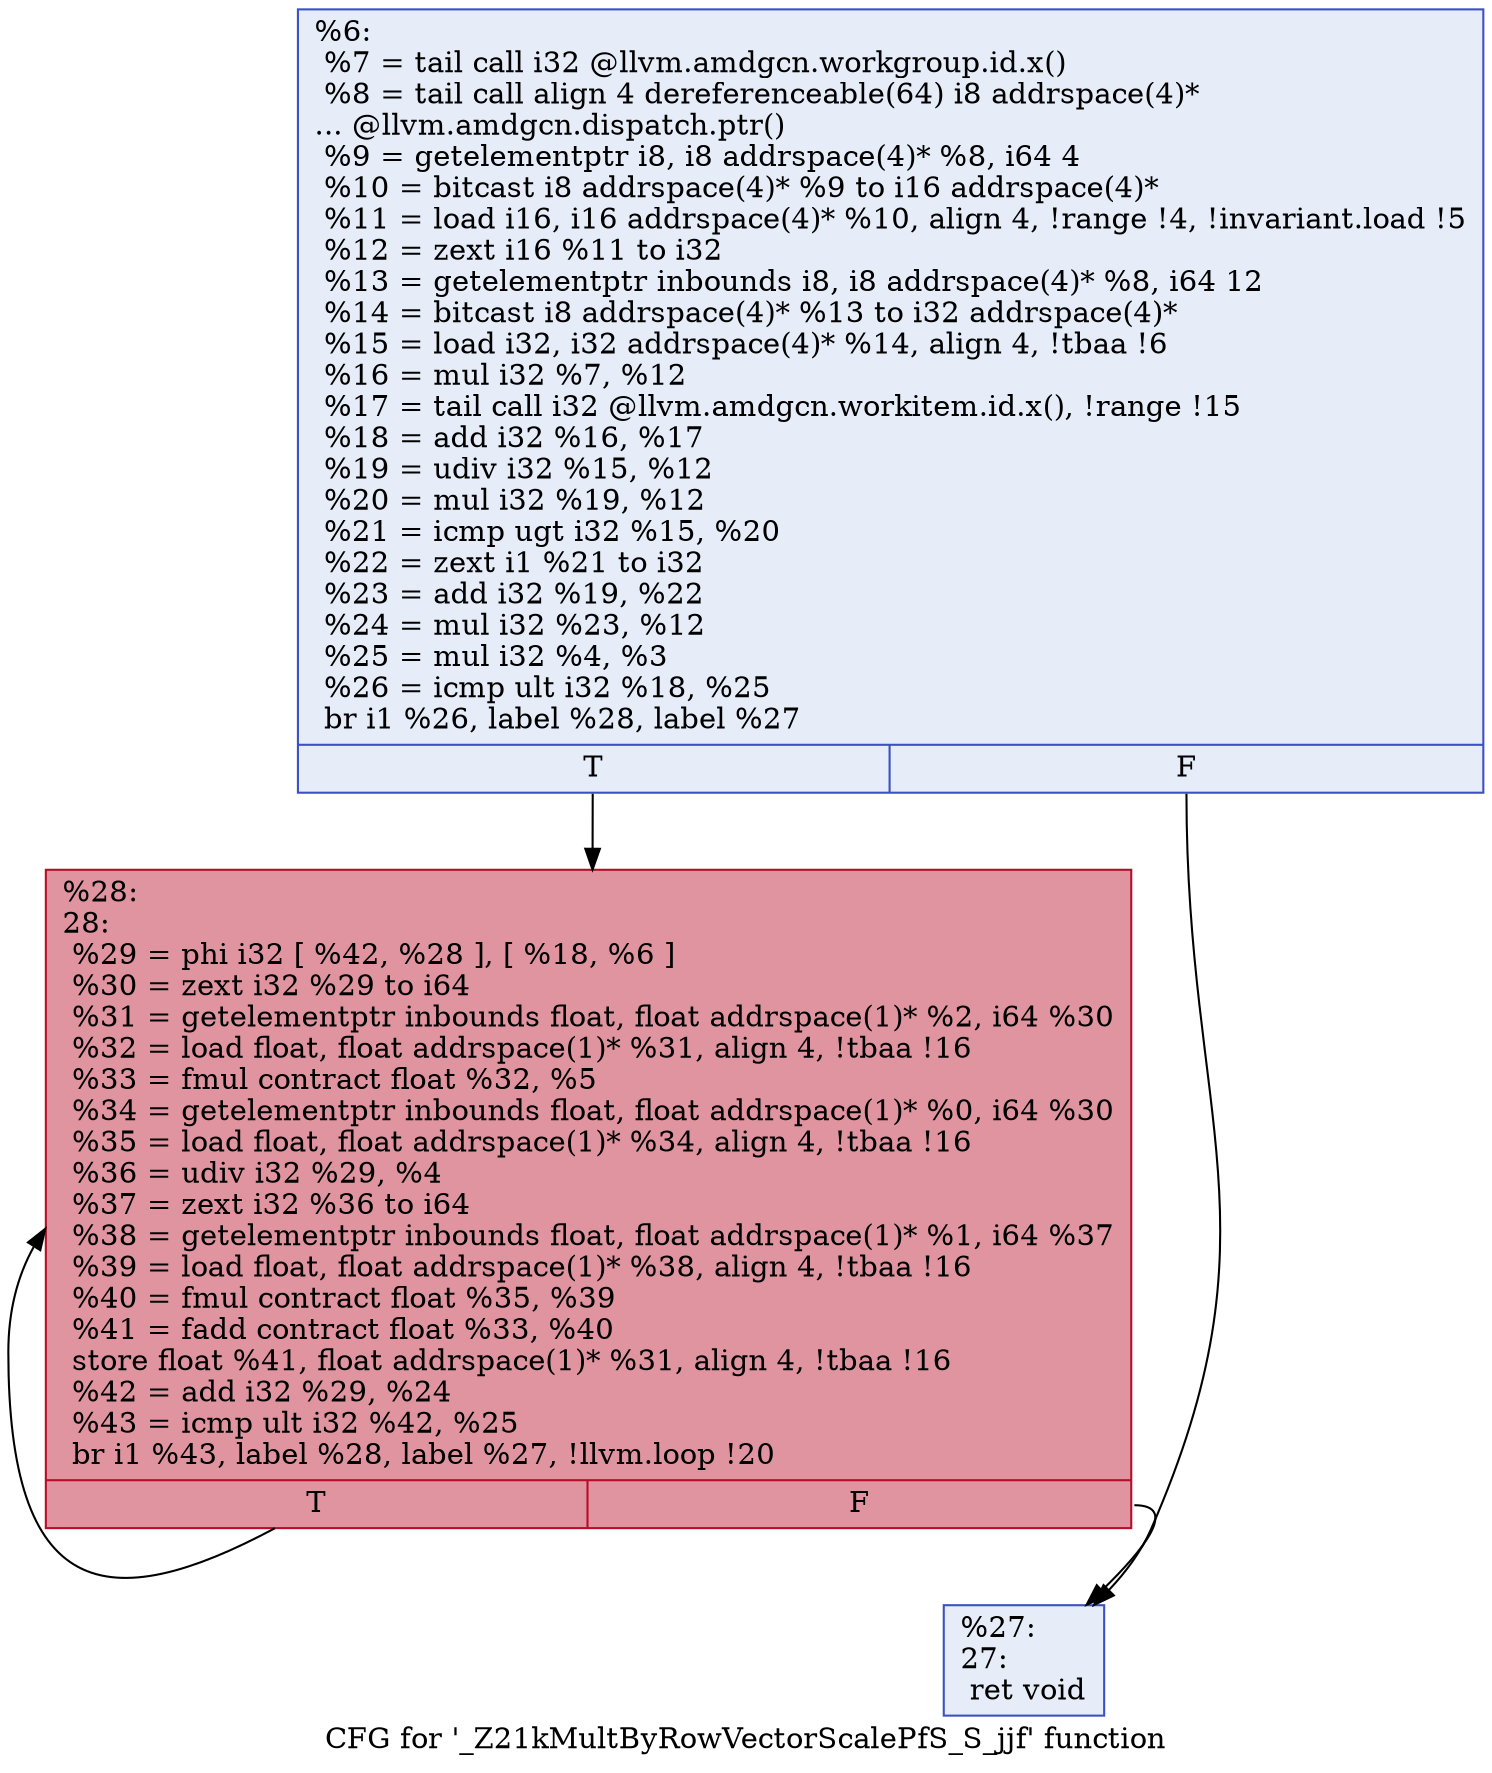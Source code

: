 digraph "CFG for '_Z21kMultByRowVectorScalePfS_S_jjf' function" {
	label="CFG for '_Z21kMultByRowVectorScalePfS_S_jjf' function";

	Node0x4cb3610 [shape=record,color="#3d50c3ff", style=filled, fillcolor="#c7d7f070",label="{%6:\l  %7 = tail call i32 @llvm.amdgcn.workgroup.id.x()\l  %8 = tail call align 4 dereferenceable(64) i8 addrspace(4)*\l... @llvm.amdgcn.dispatch.ptr()\l  %9 = getelementptr i8, i8 addrspace(4)* %8, i64 4\l  %10 = bitcast i8 addrspace(4)* %9 to i16 addrspace(4)*\l  %11 = load i16, i16 addrspace(4)* %10, align 4, !range !4, !invariant.load !5\l  %12 = zext i16 %11 to i32\l  %13 = getelementptr inbounds i8, i8 addrspace(4)* %8, i64 12\l  %14 = bitcast i8 addrspace(4)* %13 to i32 addrspace(4)*\l  %15 = load i32, i32 addrspace(4)* %14, align 4, !tbaa !6\l  %16 = mul i32 %7, %12\l  %17 = tail call i32 @llvm.amdgcn.workitem.id.x(), !range !15\l  %18 = add i32 %16, %17\l  %19 = udiv i32 %15, %12\l  %20 = mul i32 %19, %12\l  %21 = icmp ugt i32 %15, %20\l  %22 = zext i1 %21 to i32\l  %23 = add i32 %19, %22\l  %24 = mul i32 %23, %12\l  %25 = mul i32 %4, %3\l  %26 = icmp ult i32 %18, %25\l  br i1 %26, label %28, label %27\l|{<s0>T|<s1>F}}"];
	Node0x4cb3610:s0 -> Node0x4cb5c70;
	Node0x4cb3610:s1 -> Node0x4cb5d00;
	Node0x4cb5d00 [shape=record,color="#3d50c3ff", style=filled, fillcolor="#c7d7f070",label="{%27:\l27:                                               \l  ret void\l}"];
	Node0x4cb5c70 [shape=record,color="#b70d28ff", style=filled, fillcolor="#b70d2870",label="{%28:\l28:                                               \l  %29 = phi i32 [ %42, %28 ], [ %18, %6 ]\l  %30 = zext i32 %29 to i64\l  %31 = getelementptr inbounds float, float addrspace(1)* %2, i64 %30\l  %32 = load float, float addrspace(1)* %31, align 4, !tbaa !16\l  %33 = fmul contract float %32, %5\l  %34 = getelementptr inbounds float, float addrspace(1)* %0, i64 %30\l  %35 = load float, float addrspace(1)* %34, align 4, !tbaa !16\l  %36 = udiv i32 %29, %4\l  %37 = zext i32 %36 to i64\l  %38 = getelementptr inbounds float, float addrspace(1)* %1, i64 %37\l  %39 = load float, float addrspace(1)* %38, align 4, !tbaa !16\l  %40 = fmul contract float %35, %39\l  %41 = fadd contract float %33, %40\l  store float %41, float addrspace(1)* %31, align 4, !tbaa !16\l  %42 = add i32 %29, %24\l  %43 = icmp ult i32 %42, %25\l  br i1 %43, label %28, label %27, !llvm.loop !20\l|{<s0>T|<s1>F}}"];
	Node0x4cb5c70:s0 -> Node0x4cb5c70;
	Node0x4cb5c70:s1 -> Node0x4cb5d00;
}
